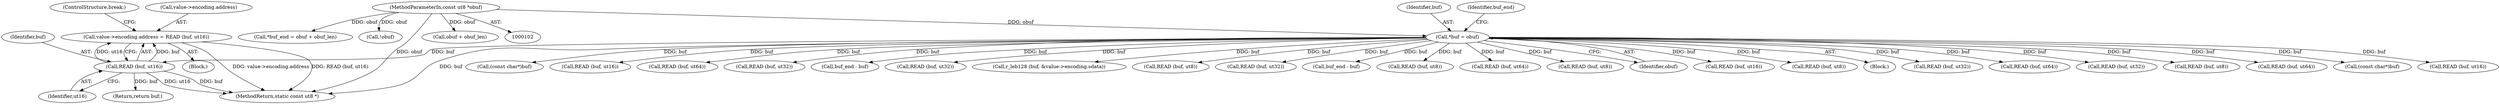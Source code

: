 digraph "0_radare2_2ca9ab45891b6ae8e32b6c28c81eebca059cbe5d_0@pointer" {
"1000205" [label="(Call,value->encoding.address = READ (buf, ut16))"];
"1000211" [label="(Call,READ (buf, ut16))"];
"1000112" [label="(Call,*buf = obuf)"];
"1000103" [label="(MethodParameterIn,const ut8 *obuf)"];
"1000116" [label="(Call,*buf_end = obuf + obuf_len)"];
"1000753" [label="(Call,READ (buf, ut32))"];
"1000596" [label="(Call,r_leb128 (buf, &value->encoding.sdata))"];
"1000133" [label="(Call,!obuf)"];
"1000529" [label="(Call,READ (buf, ut8))"];
"1000192" [label="(Block,)"];
"1000409" [label="(Call,READ (buf, ut32))"];
"1000455" [label="(Call,buf_end - buf)"];
"1000114" [label="(Identifier,obuf)"];
"1000589" [label="(Call,READ (buf, ut8))"];
"1000420" [label="(Call,READ (buf, ut64))"];
"1000200" [label="(Call,READ (buf, ut8))"];
"1000118" [label="(Call,obuf + obuf_len)"];
"1000212" [label="(Identifier,buf)"];
"1000257" [label="(Call,READ (buf, ut16))"];
"1000796" [label="(MethodReturn,static const ut8 *)"];
"1000731" [label="(Call,READ (buf, ut8))"];
"1000110" [label="(Block,)"];
"1000211" [label="(Call,READ (buf, ut16))"];
"1000214" [label="(ControlStructure,break;)"];
"1000205" [label="(Call,value->encoding.address = READ (buf, ut16))"];
"1000117" [label="(Identifier,buf_end)"];
"1000328" [label="(Call,READ (buf, ut32))"];
"1000213" [label="(Identifier,ut16)"];
"1000233" [label="(Call,READ (buf, ut64))"];
"1000614" [label="(Call,READ (buf, ut32))"];
"1000775" [label="(Call,READ (buf, ut8))"];
"1000103" [label="(MethodParameterIn,const ut8 *obuf)"];
"1000764" [label="(Call,READ (buf, ut64))"];
"1000112" [label="(Call,*buf = obuf)"];
"1000794" [label="(Return,return buf;)"];
"1000206" [label="(Call,value->encoding.address)"];
"1000437" [label="(Call,(const char*)buf)"];
"1000742" [label="(Call,READ (buf, ut16))"];
"1000113" [label="(Identifier,buf)"];
"1000445" [label="(Call,(const char*)buf)"];
"1000398" [label="(Call,READ (buf, ut16))"];
"1000720" [label="(Call,READ (buf, ut64))"];
"1000222" [label="(Call,READ (buf, ut32))"];
"1000684" [label="(Call,buf_end - buf)"];
"1000205" -> "1000192"  [label="AST: "];
"1000205" -> "1000211"  [label="CFG: "];
"1000206" -> "1000205"  [label="AST: "];
"1000211" -> "1000205"  [label="AST: "];
"1000214" -> "1000205"  [label="CFG: "];
"1000205" -> "1000796"  [label="DDG: value->encoding.address"];
"1000205" -> "1000796"  [label="DDG: READ (buf, ut16)"];
"1000211" -> "1000205"  [label="DDG: buf"];
"1000211" -> "1000205"  [label="DDG: ut16"];
"1000211" -> "1000213"  [label="CFG: "];
"1000212" -> "1000211"  [label="AST: "];
"1000213" -> "1000211"  [label="AST: "];
"1000211" -> "1000796"  [label="DDG: buf"];
"1000211" -> "1000796"  [label="DDG: ut16"];
"1000112" -> "1000211"  [label="DDG: buf"];
"1000211" -> "1000794"  [label="DDG: buf"];
"1000112" -> "1000110"  [label="AST: "];
"1000112" -> "1000114"  [label="CFG: "];
"1000113" -> "1000112"  [label="AST: "];
"1000114" -> "1000112"  [label="AST: "];
"1000117" -> "1000112"  [label="CFG: "];
"1000112" -> "1000796"  [label="DDG: buf"];
"1000103" -> "1000112"  [label="DDG: obuf"];
"1000112" -> "1000200"  [label="DDG: buf"];
"1000112" -> "1000222"  [label="DDG: buf"];
"1000112" -> "1000233"  [label="DDG: buf"];
"1000112" -> "1000257"  [label="DDG: buf"];
"1000112" -> "1000328"  [label="DDG: buf"];
"1000112" -> "1000398"  [label="DDG: buf"];
"1000112" -> "1000409"  [label="DDG: buf"];
"1000112" -> "1000420"  [label="DDG: buf"];
"1000112" -> "1000437"  [label="DDG: buf"];
"1000112" -> "1000445"  [label="DDG: buf"];
"1000112" -> "1000455"  [label="DDG: buf"];
"1000112" -> "1000529"  [label="DDG: buf"];
"1000112" -> "1000589"  [label="DDG: buf"];
"1000112" -> "1000596"  [label="DDG: buf"];
"1000112" -> "1000614"  [label="DDG: buf"];
"1000112" -> "1000684"  [label="DDG: buf"];
"1000112" -> "1000720"  [label="DDG: buf"];
"1000112" -> "1000731"  [label="DDG: buf"];
"1000112" -> "1000742"  [label="DDG: buf"];
"1000112" -> "1000753"  [label="DDG: buf"];
"1000112" -> "1000764"  [label="DDG: buf"];
"1000112" -> "1000775"  [label="DDG: buf"];
"1000103" -> "1000102"  [label="AST: "];
"1000103" -> "1000796"  [label="DDG: obuf"];
"1000103" -> "1000116"  [label="DDG: obuf"];
"1000103" -> "1000118"  [label="DDG: obuf"];
"1000103" -> "1000133"  [label="DDG: obuf"];
}
